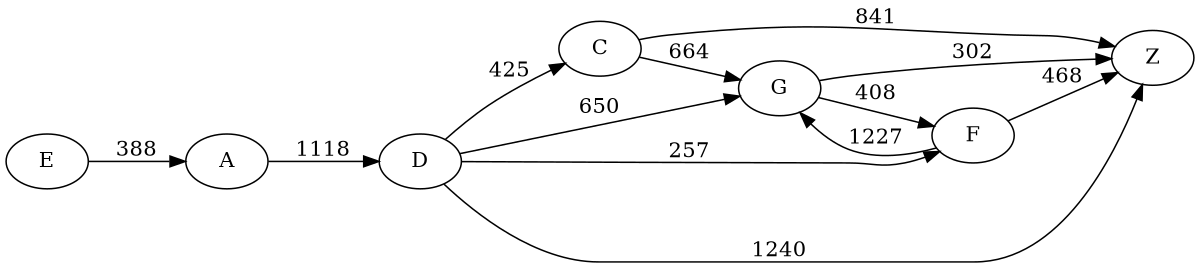 digraph G {
	rankdir=LR size="8,5"
	E
	A
	E -> A [label=388]
	A
	D
	A -> D [label=1118]
	D
	C
	D -> C [label=425]
	D
	Z
	D -> Z [label=1240]
	D
	G
	D -> G [label=650]
	D
	F
	D -> F [label=257]
	C
	Z
	C -> Z [label=841]
	C
	G
	C -> G [label=664]
	G
	Z
	G -> Z [label=302]
	G
	F
	G -> F [label=408]
	F
	Z
	F -> Z [label=468]
	F
	G
	F -> G [label=1227]
}
